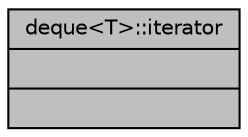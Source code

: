 digraph "deque&lt;T&gt;::iterator"
{
 // INTERACTIVE_SVG=YES
  bgcolor="transparent";
  edge [fontname="Helvetica",fontsize="10",labelfontname="Helvetica",labelfontsize="10"];
  node [fontname="Helvetica",fontsize="10",shape=record];
  Node1 [label="{deque\<T\>::iterator\n||}",height=0.2,width=0.4,color="black", fillcolor="grey75", style="filled", fontcolor="black"];
}
